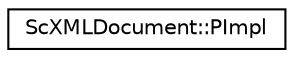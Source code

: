 digraph "Graphical Class Hierarchy"
{
 // LATEX_PDF_SIZE
  edge [fontname="Helvetica",fontsize="10",labelfontname="Helvetica",labelfontsize="10"];
  node [fontname="Helvetica",fontsize="10",shape=record];
  rankdir="LR";
  Node0 [label="ScXMLDocument::PImpl",height=0.2,width=0.4,color="black", fillcolor="white", style="filled",URL="$classScXMLDocument_1_1PImpl.html",tooltip=" "];
}
